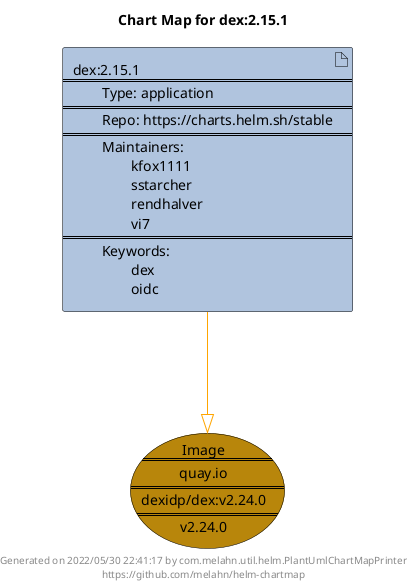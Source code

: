 @startuml
skinparam linetype ortho
skinparam backgroundColor white
skinparam usecaseBorderColor black
skinparam usecaseArrowColor LightSlateGray
skinparam artifactBorderColor black
skinparam artifactArrowColor LightSlateGray

title Chart Map for dex:2.15.1

'There is one referenced Helm Chart
artifact "dex:2.15.1\n====\n\tType: application\n====\n\tRepo: https://charts.helm.sh/stable\n====\n\tMaintainers: \n\t\tkfox1111\n\t\tsstarcher\n\t\trendhalver\n\t\tvi7\n====\n\tKeywords: \n\t\tdex\n\t\toidc" as dex_2_15_1 #LightSteelBlue

'There is one referenced Docker Image
usecase "Image\n====\nquay.io\n====\ndexidp/dex:v2.24.0\n====\nv2.24.0" as quay_io_dexidp_dex_v2_24_0 #DarkGoldenRod

'Chart Dependencies
dex_2_15_1--[#orange]-|>quay_io_dexidp_dex_v2_24_0

center footer Generated on 2022/05/30 22:41:17 by com.melahn.util.helm.PlantUmlChartMapPrinter\nhttps://github.com/melahn/helm-chartmap
@enduml
